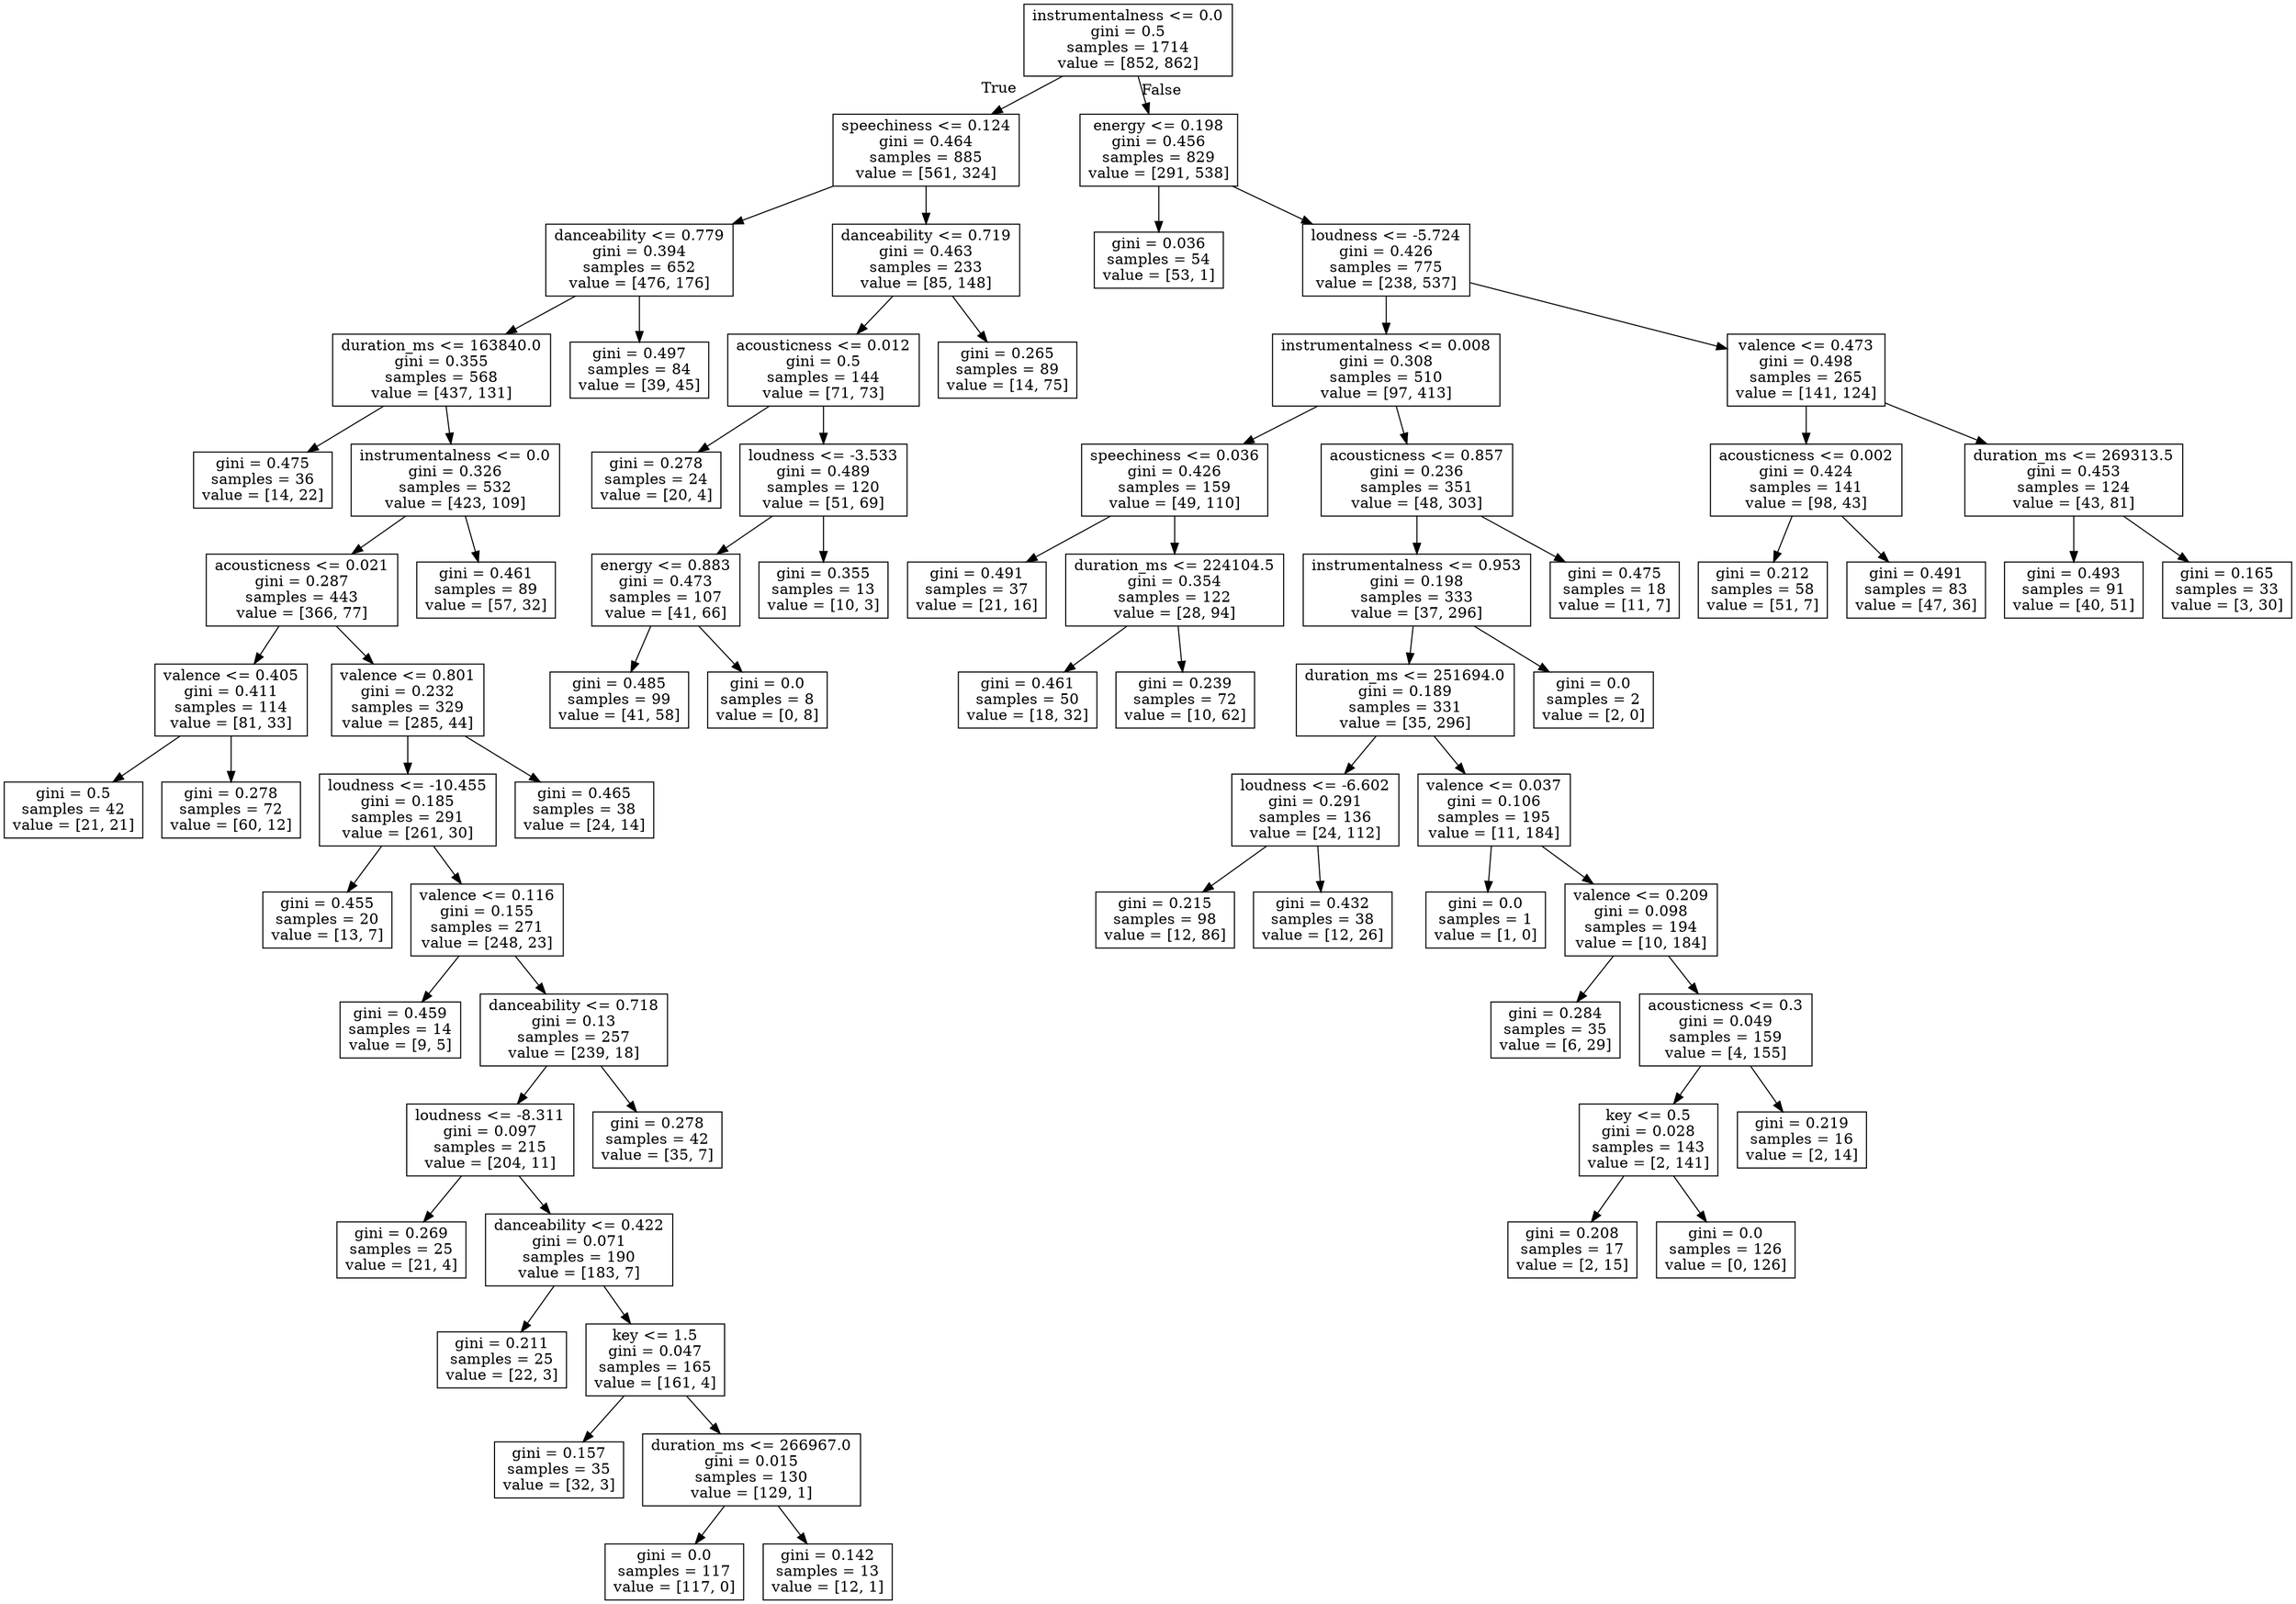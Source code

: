 digraph Tree {
node [shape=box] ;
0 [label="instrumentalness <= 0.0\ngini = 0.5\nsamples = 1714\nvalue = [852, 862]"] ;
1 [label="speechiness <= 0.124\ngini = 0.464\nsamples = 885\nvalue = [561, 324]"] ;
0 -> 1 [labeldistance=2.5, labelangle=45, headlabel="True"] ;
2 [label="danceability <= 0.779\ngini = 0.394\nsamples = 652\nvalue = [476, 176]"] ;
1 -> 2 ;
3 [label="duration_ms <= 163840.0\ngini = 0.355\nsamples = 568\nvalue = [437, 131]"] ;
2 -> 3 ;
4 [label="gini = 0.475\nsamples = 36\nvalue = [14, 22]"] ;
3 -> 4 ;
5 [label="instrumentalness <= 0.0\ngini = 0.326\nsamples = 532\nvalue = [423, 109]"] ;
3 -> 5 ;
6 [label="acousticness <= 0.021\ngini = 0.287\nsamples = 443\nvalue = [366, 77]"] ;
5 -> 6 ;
7 [label="valence <= 0.405\ngini = 0.411\nsamples = 114\nvalue = [81, 33]"] ;
6 -> 7 ;
8 [label="gini = 0.5\nsamples = 42\nvalue = [21, 21]"] ;
7 -> 8 ;
9 [label="gini = 0.278\nsamples = 72\nvalue = [60, 12]"] ;
7 -> 9 ;
10 [label="valence <= 0.801\ngini = 0.232\nsamples = 329\nvalue = [285, 44]"] ;
6 -> 10 ;
11 [label="loudness <= -10.455\ngini = 0.185\nsamples = 291\nvalue = [261, 30]"] ;
10 -> 11 ;
12 [label="gini = 0.455\nsamples = 20\nvalue = [13, 7]"] ;
11 -> 12 ;
13 [label="valence <= 0.116\ngini = 0.155\nsamples = 271\nvalue = [248, 23]"] ;
11 -> 13 ;
14 [label="gini = 0.459\nsamples = 14\nvalue = [9, 5]"] ;
13 -> 14 ;
15 [label="danceability <= 0.718\ngini = 0.13\nsamples = 257\nvalue = [239, 18]"] ;
13 -> 15 ;
16 [label="loudness <= -8.311\ngini = 0.097\nsamples = 215\nvalue = [204, 11]"] ;
15 -> 16 ;
17 [label="gini = 0.269\nsamples = 25\nvalue = [21, 4]"] ;
16 -> 17 ;
18 [label="danceability <= 0.422\ngini = 0.071\nsamples = 190\nvalue = [183, 7]"] ;
16 -> 18 ;
19 [label="gini = 0.211\nsamples = 25\nvalue = [22, 3]"] ;
18 -> 19 ;
20 [label="key <= 1.5\ngini = 0.047\nsamples = 165\nvalue = [161, 4]"] ;
18 -> 20 ;
21 [label="gini = 0.157\nsamples = 35\nvalue = [32, 3]"] ;
20 -> 21 ;
22 [label="duration_ms <= 266967.0\ngini = 0.015\nsamples = 130\nvalue = [129, 1]"] ;
20 -> 22 ;
23 [label="gini = 0.0\nsamples = 117\nvalue = [117, 0]"] ;
22 -> 23 ;
24 [label="gini = 0.142\nsamples = 13\nvalue = [12, 1]"] ;
22 -> 24 ;
25 [label="gini = 0.278\nsamples = 42\nvalue = [35, 7]"] ;
15 -> 25 ;
26 [label="gini = 0.465\nsamples = 38\nvalue = [24, 14]"] ;
10 -> 26 ;
27 [label="gini = 0.461\nsamples = 89\nvalue = [57, 32]"] ;
5 -> 27 ;
28 [label="gini = 0.497\nsamples = 84\nvalue = [39, 45]"] ;
2 -> 28 ;
29 [label="danceability <= 0.719\ngini = 0.463\nsamples = 233\nvalue = [85, 148]"] ;
1 -> 29 ;
30 [label="acousticness <= 0.012\ngini = 0.5\nsamples = 144\nvalue = [71, 73]"] ;
29 -> 30 ;
31 [label="gini = 0.278\nsamples = 24\nvalue = [20, 4]"] ;
30 -> 31 ;
32 [label="loudness <= -3.533\ngini = 0.489\nsamples = 120\nvalue = [51, 69]"] ;
30 -> 32 ;
33 [label="energy <= 0.883\ngini = 0.473\nsamples = 107\nvalue = [41, 66]"] ;
32 -> 33 ;
34 [label="gini = 0.485\nsamples = 99\nvalue = [41, 58]"] ;
33 -> 34 ;
35 [label="gini = 0.0\nsamples = 8\nvalue = [0, 8]"] ;
33 -> 35 ;
36 [label="gini = 0.355\nsamples = 13\nvalue = [10, 3]"] ;
32 -> 36 ;
37 [label="gini = 0.265\nsamples = 89\nvalue = [14, 75]"] ;
29 -> 37 ;
38 [label="energy <= 0.198\ngini = 0.456\nsamples = 829\nvalue = [291, 538]"] ;
0 -> 38 [labeldistance=2.5, labelangle=-45, headlabel="False"] ;
39 [label="gini = 0.036\nsamples = 54\nvalue = [53, 1]"] ;
38 -> 39 ;
40 [label="loudness <= -5.724\ngini = 0.426\nsamples = 775\nvalue = [238, 537]"] ;
38 -> 40 ;
41 [label="instrumentalness <= 0.008\ngini = 0.308\nsamples = 510\nvalue = [97, 413]"] ;
40 -> 41 ;
42 [label="speechiness <= 0.036\ngini = 0.426\nsamples = 159\nvalue = [49, 110]"] ;
41 -> 42 ;
43 [label="gini = 0.491\nsamples = 37\nvalue = [21, 16]"] ;
42 -> 43 ;
44 [label="duration_ms <= 224104.5\ngini = 0.354\nsamples = 122\nvalue = [28, 94]"] ;
42 -> 44 ;
45 [label="gini = 0.461\nsamples = 50\nvalue = [18, 32]"] ;
44 -> 45 ;
46 [label="gini = 0.239\nsamples = 72\nvalue = [10, 62]"] ;
44 -> 46 ;
47 [label="acousticness <= 0.857\ngini = 0.236\nsamples = 351\nvalue = [48, 303]"] ;
41 -> 47 ;
48 [label="instrumentalness <= 0.953\ngini = 0.198\nsamples = 333\nvalue = [37, 296]"] ;
47 -> 48 ;
49 [label="duration_ms <= 251694.0\ngini = 0.189\nsamples = 331\nvalue = [35, 296]"] ;
48 -> 49 ;
50 [label="loudness <= -6.602\ngini = 0.291\nsamples = 136\nvalue = [24, 112]"] ;
49 -> 50 ;
51 [label="gini = 0.215\nsamples = 98\nvalue = [12, 86]"] ;
50 -> 51 ;
52 [label="gini = 0.432\nsamples = 38\nvalue = [12, 26]"] ;
50 -> 52 ;
53 [label="valence <= 0.037\ngini = 0.106\nsamples = 195\nvalue = [11, 184]"] ;
49 -> 53 ;
54 [label="gini = 0.0\nsamples = 1\nvalue = [1, 0]"] ;
53 -> 54 ;
55 [label="valence <= 0.209\ngini = 0.098\nsamples = 194\nvalue = [10, 184]"] ;
53 -> 55 ;
56 [label="gini = 0.284\nsamples = 35\nvalue = [6, 29]"] ;
55 -> 56 ;
57 [label="acousticness <= 0.3\ngini = 0.049\nsamples = 159\nvalue = [4, 155]"] ;
55 -> 57 ;
58 [label="key <= 0.5\ngini = 0.028\nsamples = 143\nvalue = [2, 141]"] ;
57 -> 58 ;
59 [label="gini = 0.208\nsamples = 17\nvalue = [2, 15]"] ;
58 -> 59 ;
60 [label="gini = 0.0\nsamples = 126\nvalue = [0, 126]"] ;
58 -> 60 ;
61 [label="gini = 0.219\nsamples = 16\nvalue = [2, 14]"] ;
57 -> 61 ;
62 [label="gini = 0.0\nsamples = 2\nvalue = [2, 0]"] ;
48 -> 62 ;
63 [label="gini = 0.475\nsamples = 18\nvalue = [11, 7]"] ;
47 -> 63 ;
64 [label="valence <= 0.473\ngini = 0.498\nsamples = 265\nvalue = [141, 124]"] ;
40 -> 64 ;
65 [label="acousticness <= 0.002\ngini = 0.424\nsamples = 141\nvalue = [98, 43]"] ;
64 -> 65 ;
66 [label="gini = 0.212\nsamples = 58\nvalue = [51, 7]"] ;
65 -> 66 ;
67 [label="gini = 0.491\nsamples = 83\nvalue = [47, 36]"] ;
65 -> 67 ;
68 [label="duration_ms <= 269313.5\ngini = 0.453\nsamples = 124\nvalue = [43, 81]"] ;
64 -> 68 ;
69 [label="gini = 0.493\nsamples = 91\nvalue = [40, 51]"] ;
68 -> 69 ;
70 [label="gini = 0.165\nsamples = 33\nvalue = [3, 30]"] ;
68 -> 70 ;
}